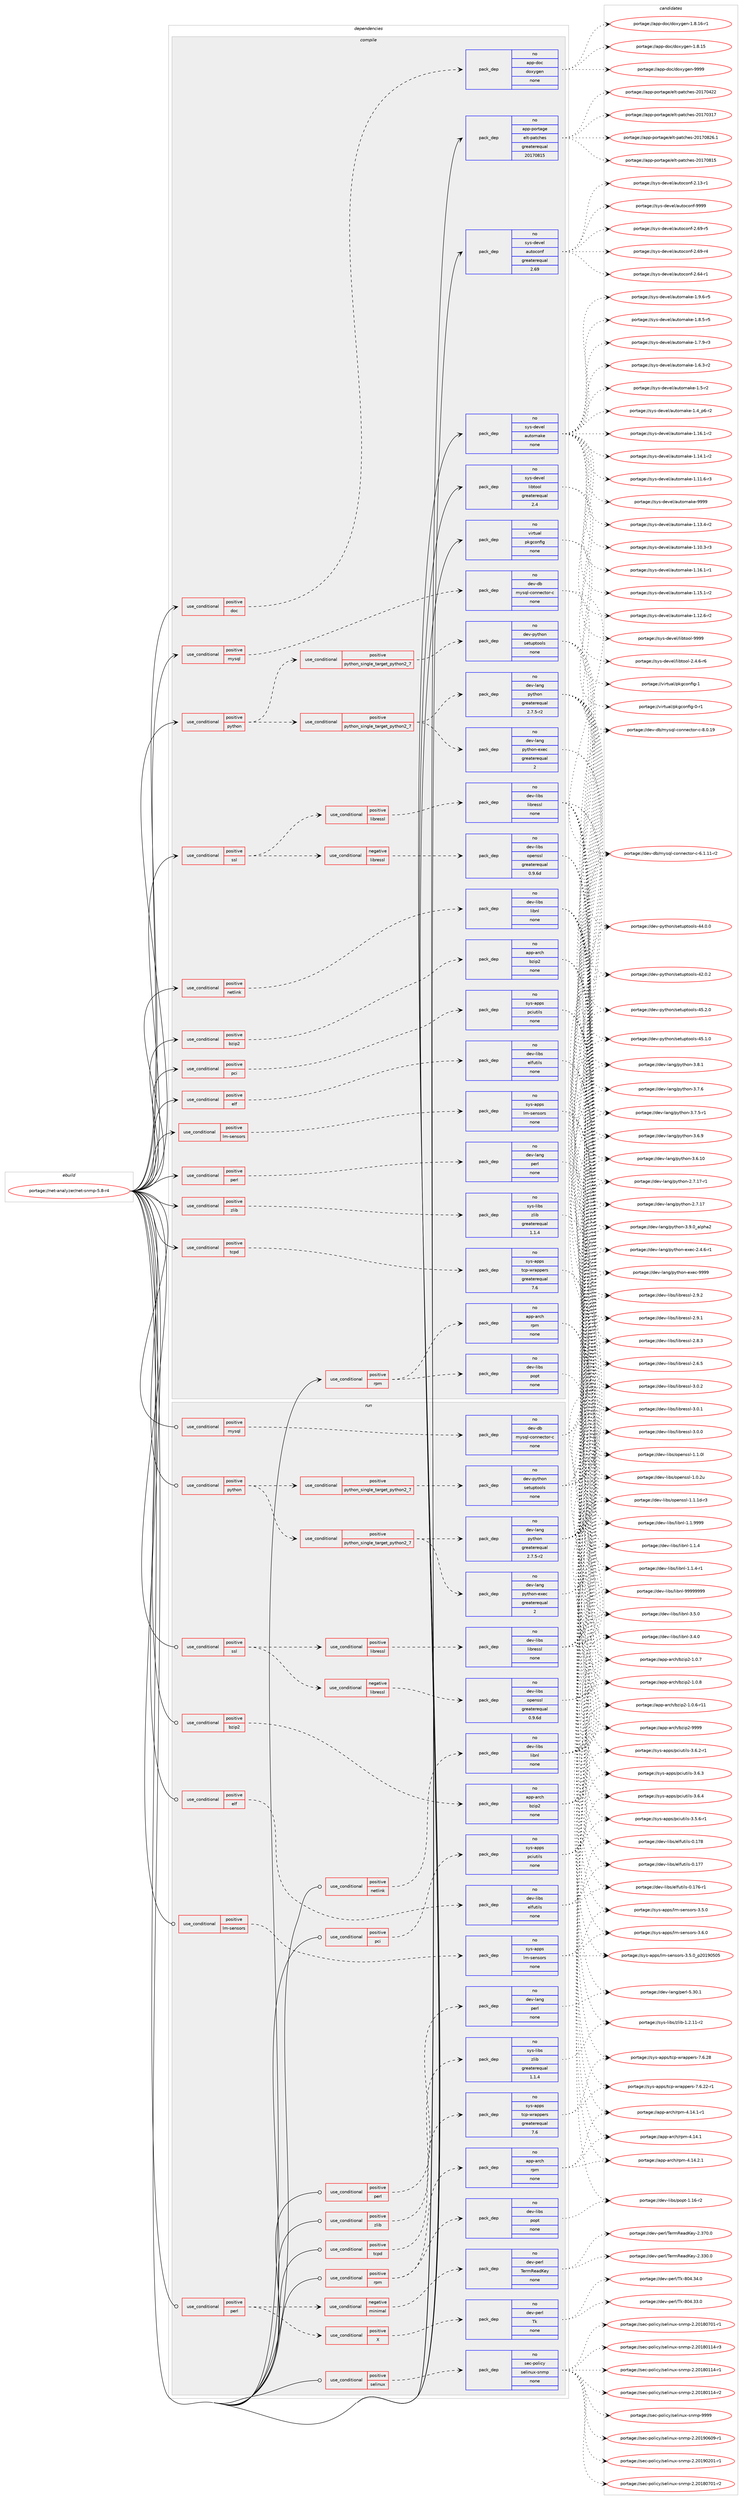 digraph prolog {

# *************
# Graph options
# *************

newrank=true;
concentrate=true;
compound=true;
graph [rankdir=LR,fontname=Helvetica,fontsize=10,ranksep=1.5];#, ranksep=2.5, nodesep=0.2];
edge  [arrowhead=vee];
node  [fontname=Helvetica,fontsize=10];

# **********
# The ebuild
# **********

subgraph cluster_leftcol {
color=gray;
rank=same;
label=<<i>ebuild</i>>;
id [label="portage://net-analyzer/net-snmp-5.8-r4", color=red, width=4, href="../net-analyzer/net-snmp-5.8-r4.svg"];
}

# ****************
# The dependencies
# ****************

subgraph cluster_midcol {
color=gray;
label=<<i>dependencies</i>>;
subgraph cluster_compile {
fillcolor="#eeeeee";
style=filled;
label=<<i>compile</i>>;
subgraph cond35844 {
dependency158876 [label=<<TABLE BORDER="0" CELLBORDER="1" CELLSPACING="0" CELLPADDING="4"><TR><TD ROWSPAN="3" CELLPADDING="10">use_conditional</TD></TR><TR><TD>positive</TD></TR><TR><TD>bzip2</TD></TR></TABLE>>, shape=none, color=red];
subgraph pack120453 {
dependency158877 [label=<<TABLE BORDER="0" CELLBORDER="1" CELLSPACING="0" CELLPADDING="4" WIDTH="220"><TR><TD ROWSPAN="6" CELLPADDING="30">pack_dep</TD></TR><TR><TD WIDTH="110">no</TD></TR><TR><TD>app-arch</TD></TR><TR><TD>bzip2</TD></TR><TR><TD>none</TD></TR><TR><TD></TD></TR></TABLE>>, shape=none, color=blue];
}
dependency158876:e -> dependency158877:w [weight=20,style="dashed",arrowhead="vee"];
}
id:e -> dependency158876:w [weight=20,style="solid",arrowhead="vee"];
subgraph cond35845 {
dependency158878 [label=<<TABLE BORDER="0" CELLBORDER="1" CELLSPACING="0" CELLPADDING="4"><TR><TD ROWSPAN="3" CELLPADDING="10">use_conditional</TD></TR><TR><TD>positive</TD></TR><TR><TD>doc</TD></TR></TABLE>>, shape=none, color=red];
subgraph pack120454 {
dependency158879 [label=<<TABLE BORDER="0" CELLBORDER="1" CELLSPACING="0" CELLPADDING="4" WIDTH="220"><TR><TD ROWSPAN="6" CELLPADDING="30">pack_dep</TD></TR><TR><TD WIDTH="110">no</TD></TR><TR><TD>app-doc</TD></TR><TR><TD>doxygen</TD></TR><TR><TD>none</TD></TR><TR><TD></TD></TR></TABLE>>, shape=none, color=blue];
}
dependency158878:e -> dependency158879:w [weight=20,style="dashed",arrowhead="vee"];
}
id:e -> dependency158878:w [weight=20,style="solid",arrowhead="vee"];
subgraph cond35846 {
dependency158880 [label=<<TABLE BORDER="0" CELLBORDER="1" CELLSPACING="0" CELLPADDING="4"><TR><TD ROWSPAN="3" CELLPADDING="10">use_conditional</TD></TR><TR><TD>positive</TD></TR><TR><TD>elf</TD></TR></TABLE>>, shape=none, color=red];
subgraph pack120455 {
dependency158881 [label=<<TABLE BORDER="0" CELLBORDER="1" CELLSPACING="0" CELLPADDING="4" WIDTH="220"><TR><TD ROWSPAN="6" CELLPADDING="30">pack_dep</TD></TR><TR><TD WIDTH="110">no</TD></TR><TR><TD>dev-libs</TD></TR><TR><TD>elfutils</TD></TR><TR><TD>none</TD></TR><TR><TD></TD></TR></TABLE>>, shape=none, color=blue];
}
dependency158880:e -> dependency158881:w [weight=20,style="dashed",arrowhead="vee"];
}
id:e -> dependency158880:w [weight=20,style="solid",arrowhead="vee"];
subgraph cond35847 {
dependency158882 [label=<<TABLE BORDER="0" CELLBORDER="1" CELLSPACING="0" CELLPADDING="4"><TR><TD ROWSPAN="3" CELLPADDING="10">use_conditional</TD></TR><TR><TD>positive</TD></TR><TR><TD>lm-sensors</TD></TR></TABLE>>, shape=none, color=red];
subgraph pack120456 {
dependency158883 [label=<<TABLE BORDER="0" CELLBORDER="1" CELLSPACING="0" CELLPADDING="4" WIDTH="220"><TR><TD ROWSPAN="6" CELLPADDING="30">pack_dep</TD></TR><TR><TD WIDTH="110">no</TD></TR><TR><TD>sys-apps</TD></TR><TR><TD>lm-sensors</TD></TR><TR><TD>none</TD></TR><TR><TD></TD></TR></TABLE>>, shape=none, color=blue];
}
dependency158882:e -> dependency158883:w [weight=20,style="dashed",arrowhead="vee"];
}
id:e -> dependency158882:w [weight=20,style="solid",arrowhead="vee"];
subgraph cond35848 {
dependency158884 [label=<<TABLE BORDER="0" CELLBORDER="1" CELLSPACING="0" CELLPADDING="4"><TR><TD ROWSPAN="3" CELLPADDING="10">use_conditional</TD></TR><TR><TD>positive</TD></TR><TR><TD>mysql</TD></TR></TABLE>>, shape=none, color=red];
subgraph pack120457 {
dependency158885 [label=<<TABLE BORDER="0" CELLBORDER="1" CELLSPACING="0" CELLPADDING="4" WIDTH="220"><TR><TD ROWSPAN="6" CELLPADDING="30">pack_dep</TD></TR><TR><TD WIDTH="110">no</TD></TR><TR><TD>dev-db</TD></TR><TR><TD>mysql-connector-c</TD></TR><TR><TD>none</TD></TR><TR><TD></TD></TR></TABLE>>, shape=none, color=blue];
}
dependency158884:e -> dependency158885:w [weight=20,style="dashed",arrowhead="vee"];
}
id:e -> dependency158884:w [weight=20,style="solid",arrowhead="vee"];
subgraph cond35849 {
dependency158886 [label=<<TABLE BORDER="0" CELLBORDER="1" CELLSPACING="0" CELLPADDING="4"><TR><TD ROWSPAN="3" CELLPADDING="10">use_conditional</TD></TR><TR><TD>positive</TD></TR><TR><TD>netlink</TD></TR></TABLE>>, shape=none, color=red];
subgraph pack120458 {
dependency158887 [label=<<TABLE BORDER="0" CELLBORDER="1" CELLSPACING="0" CELLPADDING="4" WIDTH="220"><TR><TD ROWSPAN="6" CELLPADDING="30">pack_dep</TD></TR><TR><TD WIDTH="110">no</TD></TR><TR><TD>dev-libs</TD></TR><TR><TD>libnl</TD></TR><TR><TD>none</TD></TR><TR><TD></TD></TR></TABLE>>, shape=none, color=blue];
}
dependency158886:e -> dependency158887:w [weight=20,style="dashed",arrowhead="vee"];
}
id:e -> dependency158886:w [weight=20,style="solid",arrowhead="vee"];
subgraph cond35850 {
dependency158888 [label=<<TABLE BORDER="0" CELLBORDER="1" CELLSPACING="0" CELLPADDING="4"><TR><TD ROWSPAN="3" CELLPADDING="10">use_conditional</TD></TR><TR><TD>positive</TD></TR><TR><TD>pci</TD></TR></TABLE>>, shape=none, color=red];
subgraph pack120459 {
dependency158889 [label=<<TABLE BORDER="0" CELLBORDER="1" CELLSPACING="0" CELLPADDING="4" WIDTH="220"><TR><TD ROWSPAN="6" CELLPADDING="30">pack_dep</TD></TR><TR><TD WIDTH="110">no</TD></TR><TR><TD>sys-apps</TD></TR><TR><TD>pciutils</TD></TR><TR><TD>none</TD></TR><TR><TD></TD></TR></TABLE>>, shape=none, color=blue];
}
dependency158888:e -> dependency158889:w [weight=20,style="dashed",arrowhead="vee"];
}
id:e -> dependency158888:w [weight=20,style="solid",arrowhead="vee"];
subgraph cond35851 {
dependency158890 [label=<<TABLE BORDER="0" CELLBORDER="1" CELLSPACING="0" CELLPADDING="4"><TR><TD ROWSPAN="3" CELLPADDING="10">use_conditional</TD></TR><TR><TD>positive</TD></TR><TR><TD>perl</TD></TR></TABLE>>, shape=none, color=red];
subgraph pack120460 {
dependency158891 [label=<<TABLE BORDER="0" CELLBORDER="1" CELLSPACING="0" CELLPADDING="4" WIDTH="220"><TR><TD ROWSPAN="6" CELLPADDING="30">pack_dep</TD></TR><TR><TD WIDTH="110">no</TD></TR><TR><TD>dev-lang</TD></TR><TR><TD>perl</TD></TR><TR><TD>none</TD></TR><TR><TD></TD></TR></TABLE>>, shape=none, color=blue];
}
dependency158890:e -> dependency158891:w [weight=20,style="dashed",arrowhead="vee"];
}
id:e -> dependency158890:w [weight=20,style="solid",arrowhead="vee"];
subgraph cond35852 {
dependency158892 [label=<<TABLE BORDER="0" CELLBORDER="1" CELLSPACING="0" CELLPADDING="4"><TR><TD ROWSPAN="3" CELLPADDING="10">use_conditional</TD></TR><TR><TD>positive</TD></TR><TR><TD>python</TD></TR></TABLE>>, shape=none, color=red];
subgraph cond35853 {
dependency158893 [label=<<TABLE BORDER="0" CELLBORDER="1" CELLSPACING="0" CELLPADDING="4"><TR><TD ROWSPAN="3" CELLPADDING="10">use_conditional</TD></TR><TR><TD>positive</TD></TR><TR><TD>python_single_target_python2_7</TD></TR></TABLE>>, shape=none, color=red];
subgraph pack120461 {
dependency158894 [label=<<TABLE BORDER="0" CELLBORDER="1" CELLSPACING="0" CELLPADDING="4" WIDTH="220"><TR><TD ROWSPAN="6" CELLPADDING="30">pack_dep</TD></TR><TR><TD WIDTH="110">no</TD></TR><TR><TD>dev-python</TD></TR><TR><TD>setuptools</TD></TR><TR><TD>none</TD></TR><TR><TD></TD></TR></TABLE>>, shape=none, color=blue];
}
dependency158893:e -> dependency158894:w [weight=20,style="dashed",arrowhead="vee"];
}
dependency158892:e -> dependency158893:w [weight=20,style="dashed",arrowhead="vee"];
subgraph cond35854 {
dependency158895 [label=<<TABLE BORDER="0" CELLBORDER="1" CELLSPACING="0" CELLPADDING="4"><TR><TD ROWSPAN="3" CELLPADDING="10">use_conditional</TD></TR><TR><TD>positive</TD></TR><TR><TD>python_single_target_python2_7</TD></TR></TABLE>>, shape=none, color=red];
subgraph pack120462 {
dependency158896 [label=<<TABLE BORDER="0" CELLBORDER="1" CELLSPACING="0" CELLPADDING="4" WIDTH="220"><TR><TD ROWSPAN="6" CELLPADDING="30">pack_dep</TD></TR><TR><TD WIDTH="110">no</TD></TR><TR><TD>dev-lang</TD></TR><TR><TD>python</TD></TR><TR><TD>greaterequal</TD></TR><TR><TD>2.7.5-r2</TD></TR></TABLE>>, shape=none, color=blue];
}
dependency158895:e -> dependency158896:w [weight=20,style="dashed",arrowhead="vee"];
subgraph pack120463 {
dependency158897 [label=<<TABLE BORDER="0" CELLBORDER="1" CELLSPACING="0" CELLPADDING="4" WIDTH="220"><TR><TD ROWSPAN="6" CELLPADDING="30">pack_dep</TD></TR><TR><TD WIDTH="110">no</TD></TR><TR><TD>dev-lang</TD></TR><TR><TD>python-exec</TD></TR><TR><TD>greaterequal</TD></TR><TR><TD>2</TD></TR></TABLE>>, shape=none, color=blue];
}
dependency158895:e -> dependency158897:w [weight=20,style="dashed",arrowhead="vee"];
}
dependency158892:e -> dependency158895:w [weight=20,style="dashed",arrowhead="vee"];
}
id:e -> dependency158892:w [weight=20,style="solid",arrowhead="vee"];
subgraph cond35855 {
dependency158898 [label=<<TABLE BORDER="0" CELLBORDER="1" CELLSPACING="0" CELLPADDING="4"><TR><TD ROWSPAN="3" CELLPADDING="10">use_conditional</TD></TR><TR><TD>positive</TD></TR><TR><TD>rpm</TD></TR></TABLE>>, shape=none, color=red];
subgraph pack120464 {
dependency158899 [label=<<TABLE BORDER="0" CELLBORDER="1" CELLSPACING="0" CELLPADDING="4" WIDTH="220"><TR><TD ROWSPAN="6" CELLPADDING="30">pack_dep</TD></TR><TR><TD WIDTH="110">no</TD></TR><TR><TD>app-arch</TD></TR><TR><TD>rpm</TD></TR><TR><TD>none</TD></TR><TR><TD></TD></TR></TABLE>>, shape=none, color=blue];
}
dependency158898:e -> dependency158899:w [weight=20,style="dashed",arrowhead="vee"];
subgraph pack120465 {
dependency158900 [label=<<TABLE BORDER="0" CELLBORDER="1" CELLSPACING="0" CELLPADDING="4" WIDTH="220"><TR><TD ROWSPAN="6" CELLPADDING="30">pack_dep</TD></TR><TR><TD WIDTH="110">no</TD></TR><TR><TD>dev-libs</TD></TR><TR><TD>popt</TD></TR><TR><TD>none</TD></TR><TR><TD></TD></TR></TABLE>>, shape=none, color=blue];
}
dependency158898:e -> dependency158900:w [weight=20,style="dashed",arrowhead="vee"];
}
id:e -> dependency158898:w [weight=20,style="solid",arrowhead="vee"];
subgraph cond35856 {
dependency158901 [label=<<TABLE BORDER="0" CELLBORDER="1" CELLSPACING="0" CELLPADDING="4"><TR><TD ROWSPAN="3" CELLPADDING="10">use_conditional</TD></TR><TR><TD>positive</TD></TR><TR><TD>ssl</TD></TR></TABLE>>, shape=none, color=red];
subgraph cond35857 {
dependency158902 [label=<<TABLE BORDER="0" CELLBORDER="1" CELLSPACING="0" CELLPADDING="4"><TR><TD ROWSPAN="3" CELLPADDING="10">use_conditional</TD></TR><TR><TD>negative</TD></TR><TR><TD>libressl</TD></TR></TABLE>>, shape=none, color=red];
subgraph pack120466 {
dependency158903 [label=<<TABLE BORDER="0" CELLBORDER="1" CELLSPACING="0" CELLPADDING="4" WIDTH="220"><TR><TD ROWSPAN="6" CELLPADDING="30">pack_dep</TD></TR><TR><TD WIDTH="110">no</TD></TR><TR><TD>dev-libs</TD></TR><TR><TD>openssl</TD></TR><TR><TD>greaterequal</TD></TR><TR><TD>0.9.6d</TD></TR></TABLE>>, shape=none, color=blue];
}
dependency158902:e -> dependency158903:w [weight=20,style="dashed",arrowhead="vee"];
}
dependency158901:e -> dependency158902:w [weight=20,style="dashed",arrowhead="vee"];
subgraph cond35858 {
dependency158904 [label=<<TABLE BORDER="0" CELLBORDER="1" CELLSPACING="0" CELLPADDING="4"><TR><TD ROWSPAN="3" CELLPADDING="10">use_conditional</TD></TR><TR><TD>positive</TD></TR><TR><TD>libressl</TD></TR></TABLE>>, shape=none, color=red];
subgraph pack120467 {
dependency158905 [label=<<TABLE BORDER="0" CELLBORDER="1" CELLSPACING="0" CELLPADDING="4" WIDTH="220"><TR><TD ROWSPAN="6" CELLPADDING="30">pack_dep</TD></TR><TR><TD WIDTH="110">no</TD></TR><TR><TD>dev-libs</TD></TR><TR><TD>libressl</TD></TR><TR><TD>none</TD></TR><TR><TD></TD></TR></TABLE>>, shape=none, color=blue];
}
dependency158904:e -> dependency158905:w [weight=20,style="dashed",arrowhead="vee"];
}
dependency158901:e -> dependency158904:w [weight=20,style="dashed",arrowhead="vee"];
}
id:e -> dependency158901:w [weight=20,style="solid",arrowhead="vee"];
subgraph cond35859 {
dependency158906 [label=<<TABLE BORDER="0" CELLBORDER="1" CELLSPACING="0" CELLPADDING="4"><TR><TD ROWSPAN="3" CELLPADDING="10">use_conditional</TD></TR><TR><TD>positive</TD></TR><TR><TD>tcpd</TD></TR></TABLE>>, shape=none, color=red];
subgraph pack120468 {
dependency158907 [label=<<TABLE BORDER="0" CELLBORDER="1" CELLSPACING="0" CELLPADDING="4" WIDTH="220"><TR><TD ROWSPAN="6" CELLPADDING="30">pack_dep</TD></TR><TR><TD WIDTH="110">no</TD></TR><TR><TD>sys-apps</TD></TR><TR><TD>tcp-wrappers</TD></TR><TR><TD>greaterequal</TD></TR><TR><TD>7.6</TD></TR></TABLE>>, shape=none, color=blue];
}
dependency158906:e -> dependency158907:w [weight=20,style="dashed",arrowhead="vee"];
}
id:e -> dependency158906:w [weight=20,style="solid",arrowhead="vee"];
subgraph cond35860 {
dependency158908 [label=<<TABLE BORDER="0" CELLBORDER="1" CELLSPACING="0" CELLPADDING="4"><TR><TD ROWSPAN="3" CELLPADDING="10">use_conditional</TD></TR><TR><TD>positive</TD></TR><TR><TD>zlib</TD></TR></TABLE>>, shape=none, color=red];
subgraph pack120469 {
dependency158909 [label=<<TABLE BORDER="0" CELLBORDER="1" CELLSPACING="0" CELLPADDING="4" WIDTH="220"><TR><TD ROWSPAN="6" CELLPADDING="30">pack_dep</TD></TR><TR><TD WIDTH="110">no</TD></TR><TR><TD>sys-libs</TD></TR><TR><TD>zlib</TD></TR><TR><TD>greaterequal</TD></TR><TR><TD>1.1.4</TD></TR></TABLE>>, shape=none, color=blue];
}
dependency158908:e -> dependency158909:w [weight=20,style="dashed",arrowhead="vee"];
}
id:e -> dependency158908:w [weight=20,style="solid",arrowhead="vee"];
subgraph pack120470 {
dependency158910 [label=<<TABLE BORDER="0" CELLBORDER="1" CELLSPACING="0" CELLPADDING="4" WIDTH="220"><TR><TD ROWSPAN="6" CELLPADDING="30">pack_dep</TD></TR><TR><TD WIDTH="110">no</TD></TR><TR><TD>app-portage</TD></TR><TR><TD>elt-patches</TD></TR><TR><TD>greaterequal</TD></TR><TR><TD>20170815</TD></TR></TABLE>>, shape=none, color=blue];
}
id:e -> dependency158910:w [weight=20,style="solid",arrowhead="vee"];
subgraph pack120471 {
dependency158911 [label=<<TABLE BORDER="0" CELLBORDER="1" CELLSPACING="0" CELLPADDING="4" WIDTH="220"><TR><TD ROWSPAN="6" CELLPADDING="30">pack_dep</TD></TR><TR><TD WIDTH="110">no</TD></TR><TR><TD>sys-devel</TD></TR><TR><TD>autoconf</TD></TR><TR><TD>greaterequal</TD></TR><TR><TD>2.69</TD></TR></TABLE>>, shape=none, color=blue];
}
id:e -> dependency158911:w [weight=20,style="solid",arrowhead="vee"];
subgraph pack120472 {
dependency158912 [label=<<TABLE BORDER="0" CELLBORDER="1" CELLSPACING="0" CELLPADDING="4" WIDTH="220"><TR><TD ROWSPAN="6" CELLPADDING="30">pack_dep</TD></TR><TR><TD WIDTH="110">no</TD></TR><TR><TD>sys-devel</TD></TR><TR><TD>automake</TD></TR><TR><TD>none</TD></TR><TR><TD></TD></TR></TABLE>>, shape=none, color=blue];
}
id:e -> dependency158912:w [weight=20,style="solid",arrowhead="vee"];
subgraph pack120473 {
dependency158913 [label=<<TABLE BORDER="0" CELLBORDER="1" CELLSPACING="0" CELLPADDING="4" WIDTH="220"><TR><TD ROWSPAN="6" CELLPADDING="30">pack_dep</TD></TR><TR><TD WIDTH="110">no</TD></TR><TR><TD>sys-devel</TD></TR><TR><TD>libtool</TD></TR><TR><TD>greaterequal</TD></TR><TR><TD>2.4</TD></TR></TABLE>>, shape=none, color=blue];
}
id:e -> dependency158913:w [weight=20,style="solid",arrowhead="vee"];
subgraph pack120474 {
dependency158914 [label=<<TABLE BORDER="0" CELLBORDER="1" CELLSPACING="0" CELLPADDING="4" WIDTH="220"><TR><TD ROWSPAN="6" CELLPADDING="30">pack_dep</TD></TR><TR><TD WIDTH="110">no</TD></TR><TR><TD>virtual</TD></TR><TR><TD>pkgconfig</TD></TR><TR><TD>none</TD></TR><TR><TD></TD></TR></TABLE>>, shape=none, color=blue];
}
id:e -> dependency158914:w [weight=20,style="solid",arrowhead="vee"];
}
subgraph cluster_compileandrun {
fillcolor="#eeeeee";
style=filled;
label=<<i>compile and run</i>>;
}
subgraph cluster_run {
fillcolor="#eeeeee";
style=filled;
label=<<i>run</i>>;
subgraph cond35861 {
dependency158915 [label=<<TABLE BORDER="0" CELLBORDER="1" CELLSPACING="0" CELLPADDING="4"><TR><TD ROWSPAN="3" CELLPADDING="10">use_conditional</TD></TR><TR><TD>positive</TD></TR><TR><TD>bzip2</TD></TR></TABLE>>, shape=none, color=red];
subgraph pack120475 {
dependency158916 [label=<<TABLE BORDER="0" CELLBORDER="1" CELLSPACING="0" CELLPADDING="4" WIDTH="220"><TR><TD ROWSPAN="6" CELLPADDING="30">pack_dep</TD></TR><TR><TD WIDTH="110">no</TD></TR><TR><TD>app-arch</TD></TR><TR><TD>bzip2</TD></TR><TR><TD>none</TD></TR><TR><TD></TD></TR></TABLE>>, shape=none, color=blue];
}
dependency158915:e -> dependency158916:w [weight=20,style="dashed",arrowhead="vee"];
}
id:e -> dependency158915:w [weight=20,style="solid",arrowhead="odot"];
subgraph cond35862 {
dependency158917 [label=<<TABLE BORDER="0" CELLBORDER="1" CELLSPACING="0" CELLPADDING="4"><TR><TD ROWSPAN="3" CELLPADDING="10">use_conditional</TD></TR><TR><TD>positive</TD></TR><TR><TD>elf</TD></TR></TABLE>>, shape=none, color=red];
subgraph pack120476 {
dependency158918 [label=<<TABLE BORDER="0" CELLBORDER="1" CELLSPACING="0" CELLPADDING="4" WIDTH="220"><TR><TD ROWSPAN="6" CELLPADDING="30">pack_dep</TD></TR><TR><TD WIDTH="110">no</TD></TR><TR><TD>dev-libs</TD></TR><TR><TD>elfutils</TD></TR><TR><TD>none</TD></TR><TR><TD></TD></TR></TABLE>>, shape=none, color=blue];
}
dependency158917:e -> dependency158918:w [weight=20,style="dashed",arrowhead="vee"];
}
id:e -> dependency158917:w [weight=20,style="solid",arrowhead="odot"];
subgraph cond35863 {
dependency158919 [label=<<TABLE BORDER="0" CELLBORDER="1" CELLSPACING="0" CELLPADDING="4"><TR><TD ROWSPAN="3" CELLPADDING="10">use_conditional</TD></TR><TR><TD>positive</TD></TR><TR><TD>lm-sensors</TD></TR></TABLE>>, shape=none, color=red];
subgraph pack120477 {
dependency158920 [label=<<TABLE BORDER="0" CELLBORDER="1" CELLSPACING="0" CELLPADDING="4" WIDTH="220"><TR><TD ROWSPAN="6" CELLPADDING="30">pack_dep</TD></TR><TR><TD WIDTH="110">no</TD></TR><TR><TD>sys-apps</TD></TR><TR><TD>lm-sensors</TD></TR><TR><TD>none</TD></TR><TR><TD></TD></TR></TABLE>>, shape=none, color=blue];
}
dependency158919:e -> dependency158920:w [weight=20,style="dashed",arrowhead="vee"];
}
id:e -> dependency158919:w [weight=20,style="solid",arrowhead="odot"];
subgraph cond35864 {
dependency158921 [label=<<TABLE BORDER="0" CELLBORDER="1" CELLSPACING="0" CELLPADDING="4"><TR><TD ROWSPAN="3" CELLPADDING="10">use_conditional</TD></TR><TR><TD>positive</TD></TR><TR><TD>mysql</TD></TR></TABLE>>, shape=none, color=red];
subgraph pack120478 {
dependency158922 [label=<<TABLE BORDER="0" CELLBORDER="1" CELLSPACING="0" CELLPADDING="4" WIDTH="220"><TR><TD ROWSPAN="6" CELLPADDING="30">pack_dep</TD></TR><TR><TD WIDTH="110">no</TD></TR><TR><TD>dev-db</TD></TR><TR><TD>mysql-connector-c</TD></TR><TR><TD>none</TD></TR><TR><TD></TD></TR></TABLE>>, shape=none, color=blue];
}
dependency158921:e -> dependency158922:w [weight=20,style="dashed",arrowhead="vee"];
}
id:e -> dependency158921:w [weight=20,style="solid",arrowhead="odot"];
subgraph cond35865 {
dependency158923 [label=<<TABLE BORDER="0" CELLBORDER="1" CELLSPACING="0" CELLPADDING="4"><TR><TD ROWSPAN="3" CELLPADDING="10">use_conditional</TD></TR><TR><TD>positive</TD></TR><TR><TD>netlink</TD></TR></TABLE>>, shape=none, color=red];
subgraph pack120479 {
dependency158924 [label=<<TABLE BORDER="0" CELLBORDER="1" CELLSPACING="0" CELLPADDING="4" WIDTH="220"><TR><TD ROWSPAN="6" CELLPADDING="30">pack_dep</TD></TR><TR><TD WIDTH="110">no</TD></TR><TR><TD>dev-libs</TD></TR><TR><TD>libnl</TD></TR><TR><TD>none</TD></TR><TR><TD></TD></TR></TABLE>>, shape=none, color=blue];
}
dependency158923:e -> dependency158924:w [weight=20,style="dashed",arrowhead="vee"];
}
id:e -> dependency158923:w [weight=20,style="solid",arrowhead="odot"];
subgraph cond35866 {
dependency158925 [label=<<TABLE BORDER="0" CELLBORDER="1" CELLSPACING="0" CELLPADDING="4"><TR><TD ROWSPAN="3" CELLPADDING="10">use_conditional</TD></TR><TR><TD>positive</TD></TR><TR><TD>pci</TD></TR></TABLE>>, shape=none, color=red];
subgraph pack120480 {
dependency158926 [label=<<TABLE BORDER="0" CELLBORDER="1" CELLSPACING="0" CELLPADDING="4" WIDTH="220"><TR><TD ROWSPAN="6" CELLPADDING="30">pack_dep</TD></TR><TR><TD WIDTH="110">no</TD></TR><TR><TD>sys-apps</TD></TR><TR><TD>pciutils</TD></TR><TR><TD>none</TD></TR><TR><TD></TD></TR></TABLE>>, shape=none, color=blue];
}
dependency158925:e -> dependency158926:w [weight=20,style="dashed",arrowhead="vee"];
}
id:e -> dependency158925:w [weight=20,style="solid",arrowhead="odot"];
subgraph cond35867 {
dependency158927 [label=<<TABLE BORDER="0" CELLBORDER="1" CELLSPACING="0" CELLPADDING="4"><TR><TD ROWSPAN="3" CELLPADDING="10">use_conditional</TD></TR><TR><TD>positive</TD></TR><TR><TD>perl</TD></TR></TABLE>>, shape=none, color=red];
subgraph cond35868 {
dependency158928 [label=<<TABLE BORDER="0" CELLBORDER="1" CELLSPACING="0" CELLPADDING="4"><TR><TD ROWSPAN="3" CELLPADDING="10">use_conditional</TD></TR><TR><TD>positive</TD></TR><TR><TD>X</TD></TR></TABLE>>, shape=none, color=red];
subgraph pack120481 {
dependency158929 [label=<<TABLE BORDER="0" CELLBORDER="1" CELLSPACING="0" CELLPADDING="4" WIDTH="220"><TR><TD ROWSPAN="6" CELLPADDING="30">pack_dep</TD></TR><TR><TD WIDTH="110">no</TD></TR><TR><TD>dev-perl</TD></TR><TR><TD>Tk</TD></TR><TR><TD>none</TD></TR><TR><TD></TD></TR></TABLE>>, shape=none, color=blue];
}
dependency158928:e -> dependency158929:w [weight=20,style="dashed",arrowhead="vee"];
}
dependency158927:e -> dependency158928:w [weight=20,style="dashed",arrowhead="vee"];
subgraph cond35869 {
dependency158930 [label=<<TABLE BORDER="0" CELLBORDER="1" CELLSPACING="0" CELLPADDING="4"><TR><TD ROWSPAN="3" CELLPADDING="10">use_conditional</TD></TR><TR><TD>negative</TD></TR><TR><TD>minimal</TD></TR></TABLE>>, shape=none, color=red];
subgraph pack120482 {
dependency158931 [label=<<TABLE BORDER="0" CELLBORDER="1" CELLSPACING="0" CELLPADDING="4" WIDTH="220"><TR><TD ROWSPAN="6" CELLPADDING="30">pack_dep</TD></TR><TR><TD WIDTH="110">no</TD></TR><TR><TD>dev-perl</TD></TR><TR><TD>TermReadKey</TD></TR><TR><TD>none</TD></TR><TR><TD></TD></TR></TABLE>>, shape=none, color=blue];
}
dependency158930:e -> dependency158931:w [weight=20,style="dashed",arrowhead="vee"];
}
dependency158927:e -> dependency158930:w [weight=20,style="dashed",arrowhead="vee"];
}
id:e -> dependency158927:w [weight=20,style="solid",arrowhead="odot"];
subgraph cond35870 {
dependency158932 [label=<<TABLE BORDER="0" CELLBORDER="1" CELLSPACING="0" CELLPADDING="4"><TR><TD ROWSPAN="3" CELLPADDING="10">use_conditional</TD></TR><TR><TD>positive</TD></TR><TR><TD>perl</TD></TR></TABLE>>, shape=none, color=red];
subgraph pack120483 {
dependency158933 [label=<<TABLE BORDER="0" CELLBORDER="1" CELLSPACING="0" CELLPADDING="4" WIDTH="220"><TR><TD ROWSPAN="6" CELLPADDING="30">pack_dep</TD></TR><TR><TD WIDTH="110">no</TD></TR><TR><TD>dev-lang</TD></TR><TR><TD>perl</TD></TR><TR><TD>none</TD></TR><TR><TD></TD></TR></TABLE>>, shape=none, color=blue];
}
dependency158932:e -> dependency158933:w [weight=20,style="dashed",arrowhead="vee"];
}
id:e -> dependency158932:w [weight=20,style="solid",arrowhead="odot"];
subgraph cond35871 {
dependency158934 [label=<<TABLE BORDER="0" CELLBORDER="1" CELLSPACING="0" CELLPADDING="4"><TR><TD ROWSPAN="3" CELLPADDING="10">use_conditional</TD></TR><TR><TD>positive</TD></TR><TR><TD>python</TD></TR></TABLE>>, shape=none, color=red];
subgraph cond35872 {
dependency158935 [label=<<TABLE BORDER="0" CELLBORDER="1" CELLSPACING="0" CELLPADDING="4"><TR><TD ROWSPAN="3" CELLPADDING="10">use_conditional</TD></TR><TR><TD>positive</TD></TR><TR><TD>python_single_target_python2_7</TD></TR></TABLE>>, shape=none, color=red];
subgraph pack120484 {
dependency158936 [label=<<TABLE BORDER="0" CELLBORDER="1" CELLSPACING="0" CELLPADDING="4" WIDTH="220"><TR><TD ROWSPAN="6" CELLPADDING="30">pack_dep</TD></TR><TR><TD WIDTH="110">no</TD></TR><TR><TD>dev-python</TD></TR><TR><TD>setuptools</TD></TR><TR><TD>none</TD></TR><TR><TD></TD></TR></TABLE>>, shape=none, color=blue];
}
dependency158935:e -> dependency158936:w [weight=20,style="dashed",arrowhead="vee"];
}
dependency158934:e -> dependency158935:w [weight=20,style="dashed",arrowhead="vee"];
subgraph cond35873 {
dependency158937 [label=<<TABLE BORDER="0" CELLBORDER="1" CELLSPACING="0" CELLPADDING="4"><TR><TD ROWSPAN="3" CELLPADDING="10">use_conditional</TD></TR><TR><TD>positive</TD></TR><TR><TD>python_single_target_python2_7</TD></TR></TABLE>>, shape=none, color=red];
subgraph pack120485 {
dependency158938 [label=<<TABLE BORDER="0" CELLBORDER="1" CELLSPACING="0" CELLPADDING="4" WIDTH="220"><TR><TD ROWSPAN="6" CELLPADDING="30">pack_dep</TD></TR><TR><TD WIDTH="110">no</TD></TR><TR><TD>dev-lang</TD></TR><TR><TD>python</TD></TR><TR><TD>greaterequal</TD></TR><TR><TD>2.7.5-r2</TD></TR></TABLE>>, shape=none, color=blue];
}
dependency158937:e -> dependency158938:w [weight=20,style="dashed",arrowhead="vee"];
subgraph pack120486 {
dependency158939 [label=<<TABLE BORDER="0" CELLBORDER="1" CELLSPACING="0" CELLPADDING="4" WIDTH="220"><TR><TD ROWSPAN="6" CELLPADDING="30">pack_dep</TD></TR><TR><TD WIDTH="110">no</TD></TR><TR><TD>dev-lang</TD></TR><TR><TD>python-exec</TD></TR><TR><TD>greaterequal</TD></TR><TR><TD>2</TD></TR></TABLE>>, shape=none, color=blue];
}
dependency158937:e -> dependency158939:w [weight=20,style="dashed",arrowhead="vee"];
}
dependency158934:e -> dependency158937:w [weight=20,style="dashed",arrowhead="vee"];
}
id:e -> dependency158934:w [weight=20,style="solid",arrowhead="odot"];
subgraph cond35874 {
dependency158940 [label=<<TABLE BORDER="0" CELLBORDER="1" CELLSPACING="0" CELLPADDING="4"><TR><TD ROWSPAN="3" CELLPADDING="10">use_conditional</TD></TR><TR><TD>positive</TD></TR><TR><TD>rpm</TD></TR></TABLE>>, shape=none, color=red];
subgraph pack120487 {
dependency158941 [label=<<TABLE BORDER="0" CELLBORDER="1" CELLSPACING="0" CELLPADDING="4" WIDTH="220"><TR><TD ROWSPAN="6" CELLPADDING="30">pack_dep</TD></TR><TR><TD WIDTH="110">no</TD></TR><TR><TD>app-arch</TD></TR><TR><TD>rpm</TD></TR><TR><TD>none</TD></TR><TR><TD></TD></TR></TABLE>>, shape=none, color=blue];
}
dependency158940:e -> dependency158941:w [weight=20,style="dashed",arrowhead="vee"];
subgraph pack120488 {
dependency158942 [label=<<TABLE BORDER="0" CELLBORDER="1" CELLSPACING="0" CELLPADDING="4" WIDTH="220"><TR><TD ROWSPAN="6" CELLPADDING="30">pack_dep</TD></TR><TR><TD WIDTH="110">no</TD></TR><TR><TD>dev-libs</TD></TR><TR><TD>popt</TD></TR><TR><TD>none</TD></TR><TR><TD></TD></TR></TABLE>>, shape=none, color=blue];
}
dependency158940:e -> dependency158942:w [weight=20,style="dashed",arrowhead="vee"];
}
id:e -> dependency158940:w [weight=20,style="solid",arrowhead="odot"];
subgraph cond35875 {
dependency158943 [label=<<TABLE BORDER="0" CELLBORDER="1" CELLSPACING="0" CELLPADDING="4"><TR><TD ROWSPAN="3" CELLPADDING="10">use_conditional</TD></TR><TR><TD>positive</TD></TR><TR><TD>selinux</TD></TR></TABLE>>, shape=none, color=red];
subgraph pack120489 {
dependency158944 [label=<<TABLE BORDER="0" CELLBORDER="1" CELLSPACING="0" CELLPADDING="4" WIDTH="220"><TR><TD ROWSPAN="6" CELLPADDING="30">pack_dep</TD></TR><TR><TD WIDTH="110">no</TD></TR><TR><TD>sec-policy</TD></TR><TR><TD>selinux-snmp</TD></TR><TR><TD>none</TD></TR><TR><TD></TD></TR></TABLE>>, shape=none, color=blue];
}
dependency158943:e -> dependency158944:w [weight=20,style="dashed",arrowhead="vee"];
}
id:e -> dependency158943:w [weight=20,style="solid",arrowhead="odot"];
subgraph cond35876 {
dependency158945 [label=<<TABLE BORDER="0" CELLBORDER="1" CELLSPACING="0" CELLPADDING="4"><TR><TD ROWSPAN="3" CELLPADDING="10">use_conditional</TD></TR><TR><TD>positive</TD></TR><TR><TD>ssl</TD></TR></TABLE>>, shape=none, color=red];
subgraph cond35877 {
dependency158946 [label=<<TABLE BORDER="0" CELLBORDER="1" CELLSPACING="0" CELLPADDING="4"><TR><TD ROWSPAN="3" CELLPADDING="10">use_conditional</TD></TR><TR><TD>negative</TD></TR><TR><TD>libressl</TD></TR></TABLE>>, shape=none, color=red];
subgraph pack120490 {
dependency158947 [label=<<TABLE BORDER="0" CELLBORDER="1" CELLSPACING="0" CELLPADDING="4" WIDTH="220"><TR><TD ROWSPAN="6" CELLPADDING="30">pack_dep</TD></TR><TR><TD WIDTH="110">no</TD></TR><TR><TD>dev-libs</TD></TR><TR><TD>openssl</TD></TR><TR><TD>greaterequal</TD></TR><TR><TD>0.9.6d</TD></TR></TABLE>>, shape=none, color=blue];
}
dependency158946:e -> dependency158947:w [weight=20,style="dashed",arrowhead="vee"];
}
dependency158945:e -> dependency158946:w [weight=20,style="dashed",arrowhead="vee"];
subgraph cond35878 {
dependency158948 [label=<<TABLE BORDER="0" CELLBORDER="1" CELLSPACING="0" CELLPADDING="4"><TR><TD ROWSPAN="3" CELLPADDING="10">use_conditional</TD></TR><TR><TD>positive</TD></TR><TR><TD>libressl</TD></TR></TABLE>>, shape=none, color=red];
subgraph pack120491 {
dependency158949 [label=<<TABLE BORDER="0" CELLBORDER="1" CELLSPACING="0" CELLPADDING="4" WIDTH="220"><TR><TD ROWSPAN="6" CELLPADDING="30">pack_dep</TD></TR><TR><TD WIDTH="110">no</TD></TR><TR><TD>dev-libs</TD></TR><TR><TD>libressl</TD></TR><TR><TD>none</TD></TR><TR><TD></TD></TR></TABLE>>, shape=none, color=blue];
}
dependency158948:e -> dependency158949:w [weight=20,style="dashed",arrowhead="vee"];
}
dependency158945:e -> dependency158948:w [weight=20,style="dashed",arrowhead="vee"];
}
id:e -> dependency158945:w [weight=20,style="solid",arrowhead="odot"];
subgraph cond35879 {
dependency158950 [label=<<TABLE BORDER="0" CELLBORDER="1" CELLSPACING="0" CELLPADDING="4"><TR><TD ROWSPAN="3" CELLPADDING="10">use_conditional</TD></TR><TR><TD>positive</TD></TR><TR><TD>tcpd</TD></TR></TABLE>>, shape=none, color=red];
subgraph pack120492 {
dependency158951 [label=<<TABLE BORDER="0" CELLBORDER="1" CELLSPACING="0" CELLPADDING="4" WIDTH="220"><TR><TD ROWSPAN="6" CELLPADDING="30">pack_dep</TD></TR><TR><TD WIDTH="110">no</TD></TR><TR><TD>sys-apps</TD></TR><TR><TD>tcp-wrappers</TD></TR><TR><TD>greaterequal</TD></TR><TR><TD>7.6</TD></TR></TABLE>>, shape=none, color=blue];
}
dependency158950:e -> dependency158951:w [weight=20,style="dashed",arrowhead="vee"];
}
id:e -> dependency158950:w [weight=20,style="solid",arrowhead="odot"];
subgraph cond35880 {
dependency158952 [label=<<TABLE BORDER="0" CELLBORDER="1" CELLSPACING="0" CELLPADDING="4"><TR><TD ROWSPAN="3" CELLPADDING="10">use_conditional</TD></TR><TR><TD>positive</TD></TR><TR><TD>zlib</TD></TR></TABLE>>, shape=none, color=red];
subgraph pack120493 {
dependency158953 [label=<<TABLE BORDER="0" CELLBORDER="1" CELLSPACING="0" CELLPADDING="4" WIDTH="220"><TR><TD ROWSPAN="6" CELLPADDING="30">pack_dep</TD></TR><TR><TD WIDTH="110">no</TD></TR><TR><TD>sys-libs</TD></TR><TR><TD>zlib</TD></TR><TR><TD>greaterequal</TD></TR><TR><TD>1.1.4</TD></TR></TABLE>>, shape=none, color=blue];
}
dependency158952:e -> dependency158953:w [weight=20,style="dashed",arrowhead="vee"];
}
id:e -> dependency158952:w [weight=20,style="solid",arrowhead="odot"];
}
}

# **************
# The candidates
# **************

subgraph cluster_choices {
rank=same;
color=gray;
label=<<i>candidates</i>>;

subgraph choice120453 {
color=black;
nodesep=1;
choice971121124597114991044798122105112504557575757 [label="portage://app-arch/bzip2-9999", color=red, width=4,href="../app-arch/bzip2-9999.svg"];
choice97112112459711499104479812210511250454946484656 [label="portage://app-arch/bzip2-1.0.8", color=red, width=4,href="../app-arch/bzip2-1.0.8.svg"];
choice97112112459711499104479812210511250454946484655 [label="portage://app-arch/bzip2-1.0.7", color=red, width=4,href="../app-arch/bzip2-1.0.7.svg"];
choice97112112459711499104479812210511250454946484654451144949 [label="portage://app-arch/bzip2-1.0.6-r11", color=red, width=4,href="../app-arch/bzip2-1.0.6-r11.svg"];
dependency158877:e -> choice971121124597114991044798122105112504557575757:w [style=dotted,weight="100"];
dependency158877:e -> choice97112112459711499104479812210511250454946484656:w [style=dotted,weight="100"];
dependency158877:e -> choice97112112459711499104479812210511250454946484655:w [style=dotted,weight="100"];
dependency158877:e -> choice97112112459711499104479812210511250454946484654451144949:w [style=dotted,weight="100"];
}
subgraph choice120454 {
color=black;
nodesep=1;
choice971121124510011199471001111201211031011104557575757 [label="portage://app-doc/doxygen-9999", color=red, width=4,href="../app-doc/doxygen-9999.svg"];
choice97112112451001119947100111120121103101110454946564649544511449 [label="portage://app-doc/doxygen-1.8.16-r1", color=red, width=4,href="../app-doc/doxygen-1.8.16-r1.svg"];
choice9711211245100111994710011112012110310111045494656464953 [label="portage://app-doc/doxygen-1.8.15", color=red, width=4,href="../app-doc/doxygen-1.8.15.svg"];
dependency158879:e -> choice971121124510011199471001111201211031011104557575757:w [style=dotted,weight="100"];
dependency158879:e -> choice97112112451001119947100111120121103101110454946564649544511449:w [style=dotted,weight="100"];
dependency158879:e -> choice9711211245100111994710011112012110310111045494656464953:w [style=dotted,weight="100"];
}
subgraph choice120455 {
color=black;
nodesep=1;
choice100101118451081059811547101108102117116105108115454846495556 [label="portage://dev-libs/elfutils-0.178", color=red, width=4,href="../dev-libs/elfutils-0.178.svg"];
choice100101118451081059811547101108102117116105108115454846495555 [label="portage://dev-libs/elfutils-0.177", color=red, width=4,href="../dev-libs/elfutils-0.177.svg"];
choice1001011184510810598115471011081021171161051081154548464955544511449 [label="portage://dev-libs/elfutils-0.176-r1", color=red, width=4,href="../dev-libs/elfutils-0.176-r1.svg"];
dependency158881:e -> choice100101118451081059811547101108102117116105108115454846495556:w [style=dotted,weight="100"];
dependency158881:e -> choice100101118451081059811547101108102117116105108115454846495555:w [style=dotted,weight="100"];
dependency158881:e -> choice1001011184510810598115471011081021171161051081154548464955544511449:w [style=dotted,weight="100"];
}
subgraph choice120456 {
color=black;
nodesep=1;
choice11512111545971121121154710810945115101110115111114115455146544648 [label="portage://sys-apps/lm-sensors-3.6.0", color=red, width=4,href="../sys-apps/lm-sensors-3.6.0.svg"];
choice11512111545971121121154710810945115101110115111114115455146534648951125048495748534853 [label="portage://sys-apps/lm-sensors-3.5.0_p20190505", color=red, width=4,href="../sys-apps/lm-sensors-3.5.0_p20190505.svg"];
choice11512111545971121121154710810945115101110115111114115455146534648 [label="portage://sys-apps/lm-sensors-3.5.0", color=red, width=4,href="../sys-apps/lm-sensors-3.5.0.svg"];
dependency158883:e -> choice11512111545971121121154710810945115101110115111114115455146544648:w [style=dotted,weight="100"];
dependency158883:e -> choice11512111545971121121154710810945115101110115111114115455146534648951125048495748534853:w [style=dotted,weight="100"];
dependency158883:e -> choice11512111545971121121154710810945115101110115111114115455146534648:w [style=dotted,weight="100"];
}
subgraph choice120457 {
color=black;
nodesep=1;
choice100101118451009847109121115113108459911111011010199116111114459945564648464957 [label="portage://dev-db/mysql-connector-c-8.0.19", color=red, width=4,href="../dev-db/mysql-connector-c-8.0.19.svg"];
choice1001011184510098471091211151131084599111110110101991161111144599455446494649494511450 [label="portage://dev-db/mysql-connector-c-6.1.11-r2", color=red, width=4,href="../dev-db/mysql-connector-c-6.1.11-r2.svg"];
dependency158885:e -> choice100101118451009847109121115113108459911111011010199116111114459945564648464957:w [style=dotted,weight="100"];
dependency158885:e -> choice1001011184510098471091211151131084599111110110101991161111144599455446494649494511450:w [style=dotted,weight="100"];
}
subgraph choice120458 {
color=black;
nodesep=1;
choice10010111845108105981154710810598110108455757575757575757 [label="portage://dev-libs/libnl-99999999", color=red, width=4,href="../dev-libs/libnl-99999999.svg"];
choice10010111845108105981154710810598110108455146534648 [label="portage://dev-libs/libnl-3.5.0", color=red, width=4,href="../dev-libs/libnl-3.5.0.svg"];
choice10010111845108105981154710810598110108455146524648 [label="portage://dev-libs/libnl-3.4.0", color=red, width=4,href="../dev-libs/libnl-3.4.0.svg"];
choice10010111845108105981154710810598110108454946494657575757 [label="portage://dev-libs/libnl-1.1.9999", color=red, width=4,href="../dev-libs/libnl-1.1.9999.svg"];
choice100101118451081059811547108105981101084549464946524511449 [label="portage://dev-libs/libnl-1.1.4-r1", color=red, width=4,href="../dev-libs/libnl-1.1.4-r1.svg"];
choice10010111845108105981154710810598110108454946494652 [label="portage://dev-libs/libnl-1.1.4", color=red, width=4,href="../dev-libs/libnl-1.1.4.svg"];
dependency158887:e -> choice10010111845108105981154710810598110108455757575757575757:w [style=dotted,weight="100"];
dependency158887:e -> choice10010111845108105981154710810598110108455146534648:w [style=dotted,weight="100"];
dependency158887:e -> choice10010111845108105981154710810598110108455146524648:w [style=dotted,weight="100"];
dependency158887:e -> choice10010111845108105981154710810598110108454946494657575757:w [style=dotted,weight="100"];
dependency158887:e -> choice100101118451081059811547108105981101084549464946524511449:w [style=dotted,weight="100"];
dependency158887:e -> choice10010111845108105981154710810598110108454946494652:w [style=dotted,weight="100"];
}
subgraph choice120459 {
color=black;
nodesep=1;
choice11512111545971121121154711299105117116105108115455146544652 [label="portage://sys-apps/pciutils-3.6.4", color=red, width=4,href="../sys-apps/pciutils-3.6.4.svg"];
choice11512111545971121121154711299105117116105108115455146544651 [label="portage://sys-apps/pciutils-3.6.3", color=red, width=4,href="../sys-apps/pciutils-3.6.3.svg"];
choice115121115459711211211547112991051171161051081154551465446504511449 [label="portage://sys-apps/pciutils-3.6.2-r1", color=red, width=4,href="../sys-apps/pciutils-3.6.2-r1.svg"];
choice115121115459711211211547112991051171161051081154551465346544511449 [label="portage://sys-apps/pciutils-3.5.6-r1", color=red, width=4,href="../sys-apps/pciutils-3.5.6-r1.svg"];
dependency158889:e -> choice11512111545971121121154711299105117116105108115455146544652:w [style=dotted,weight="100"];
dependency158889:e -> choice11512111545971121121154711299105117116105108115455146544651:w [style=dotted,weight="100"];
dependency158889:e -> choice115121115459711211211547112991051171161051081154551465446504511449:w [style=dotted,weight="100"];
dependency158889:e -> choice115121115459711211211547112991051171161051081154551465346544511449:w [style=dotted,weight="100"];
}
subgraph choice120460 {
color=black;
nodesep=1;
choice10010111845108971101034711210111410845534651484649 [label="portage://dev-lang/perl-5.30.1", color=red, width=4,href="../dev-lang/perl-5.30.1.svg"];
dependency158891:e -> choice10010111845108971101034711210111410845534651484649:w [style=dotted,weight="100"];
}
subgraph choice120461 {
color=black;
nodesep=1;
choice100101118451121211161041111104711510111611711211611111110811545525346504648 [label="portage://dev-python/setuptools-45.2.0", color=red, width=4,href="../dev-python/setuptools-45.2.0.svg"];
choice100101118451121211161041111104711510111611711211611111110811545525346494648 [label="portage://dev-python/setuptools-45.1.0", color=red, width=4,href="../dev-python/setuptools-45.1.0.svg"];
choice100101118451121211161041111104711510111611711211611111110811545525246484648 [label="portage://dev-python/setuptools-44.0.0", color=red, width=4,href="../dev-python/setuptools-44.0.0.svg"];
choice100101118451121211161041111104711510111611711211611111110811545525046484650 [label="portage://dev-python/setuptools-42.0.2", color=red, width=4,href="../dev-python/setuptools-42.0.2.svg"];
dependency158894:e -> choice100101118451121211161041111104711510111611711211611111110811545525346504648:w [style=dotted,weight="100"];
dependency158894:e -> choice100101118451121211161041111104711510111611711211611111110811545525346494648:w [style=dotted,weight="100"];
dependency158894:e -> choice100101118451121211161041111104711510111611711211611111110811545525246484648:w [style=dotted,weight="100"];
dependency158894:e -> choice100101118451121211161041111104711510111611711211611111110811545525046484650:w [style=dotted,weight="100"];
}
subgraph choice120462 {
color=black;
nodesep=1;
choice10010111845108971101034711212111610411111045514657464895971081121049750 [label="portage://dev-lang/python-3.9.0_alpha2", color=red, width=4,href="../dev-lang/python-3.9.0_alpha2.svg"];
choice100101118451089711010347112121116104111110455146564649 [label="portage://dev-lang/python-3.8.1", color=red, width=4,href="../dev-lang/python-3.8.1.svg"];
choice100101118451089711010347112121116104111110455146554654 [label="portage://dev-lang/python-3.7.6", color=red, width=4,href="../dev-lang/python-3.7.6.svg"];
choice1001011184510897110103471121211161041111104551465546534511449 [label="portage://dev-lang/python-3.7.5-r1", color=red, width=4,href="../dev-lang/python-3.7.5-r1.svg"];
choice100101118451089711010347112121116104111110455146544657 [label="portage://dev-lang/python-3.6.9", color=red, width=4,href="../dev-lang/python-3.6.9.svg"];
choice10010111845108971101034711212111610411111045514654464948 [label="portage://dev-lang/python-3.6.10", color=red, width=4,href="../dev-lang/python-3.6.10.svg"];
choice100101118451089711010347112121116104111110455046554649554511449 [label="portage://dev-lang/python-2.7.17-r1", color=red, width=4,href="../dev-lang/python-2.7.17-r1.svg"];
choice10010111845108971101034711212111610411111045504655464955 [label="portage://dev-lang/python-2.7.17", color=red, width=4,href="../dev-lang/python-2.7.17.svg"];
dependency158896:e -> choice10010111845108971101034711212111610411111045514657464895971081121049750:w [style=dotted,weight="100"];
dependency158896:e -> choice100101118451089711010347112121116104111110455146564649:w [style=dotted,weight="100"];
dependency158896:e -> choice100101118451089711010347112121116104111110455146554654:w [style=dotted,weight="100"];
dependency158896:e -> choice1001011184510897110103471121211161041111104551465546534511449:w [style=dotted,weight="100"];
dependency158896:e -> choice100101118451089711010347112121116104111110455146544657:w [style=dotted,weight="100"];
dependency158896:e -> choice10010111845108971101034711212111610411111045514654464948:w [style=dotted,weight="100"];
dependency158896:e -> choice100101118451089711010347112121116104111110455046554649554511449:w [style=dotted,weight="100"];
dependency158896:e -> choice10010111845108971101034711212111610411111045504655464955:w [style=dotted,weight="100"];
}
subgraph choice120463 {
color=black;
nodesep=1;
choice10010111845108971101034711212111610411111045101120101994557575757 [label="portage://dev-lang/python-exec-9999", color=red, width=4,href="../dev-lang/python-exec-9999.svg"];
choice10010111845108971101034711212111610411111045101120101994550465246544511449 [label="portage://dev-lang/python-exec-2.4.6-r1", color=red, width=4,href="../dev-lang/python-exec-2.4.6-r1.svg"];
dependency158897:e -> choice10010111845108971101034711212111610411111045101120101994557575757:w [style=dotted,weight="100"];
dependency158897:e -> choice10010111845108971101034711212111610411111045101120101994550465246544511449:w [style=dotted,weight="100"];
}
subgraph choice120464 {
color=black;
nodesep=1;
choice9711211245971149910447114112109455246495246504649 [label="portage://app-arch/rpm-4.14.2.1", color=red, width=4,href="../app-arch/rpm-4.14.2.1.svg"];
choice9711211245971149910447114112109455246495246494511449 [label="portage://app-arch/rpm-4.14.1-r1", color=red, width=4,href="../app-arch/rpm-4.14.1-r1.svg"];
choice971121124597114991044711411210945524649524649 [label="portage://app-arch/rpm-4.14.1", color=red, width=4,href="../app-arch/rpm-4.14.1.svg"];
dependency158899:e -> choice9711211245971149910447114112109455246495246504649:w [style=dotted,weight="100"];
dependency158899:e -> choice9711211245971149910447114112109455246495246494511449:w [style=dotted,weight="100"];
dependency158899:e -> choice971121124597114991044711411210945524649524649:w [style=dotted,weight="100"];
}
subgraph choice120465 {
color=black;
nodesep=1;
choice10010111845108105981154711211111211645494649544511450 [label="portage://dev-libs/popt-1.16-r2", color=red, width=4,href="../dev-libs/popt-1.16-r2.svg"];
dependency158900:e -> choice10010111845108105981154711211111211645494649544511450:w [style=dotted,weight="100"];
}
subgraph choice120466 {
color=black;
nodesep=1;
choice1001011184510810598115471111121011101151151084549464946491004511451 [label="portage://dev-libs/openssl-1.1.1d-r3", color=red, width=4,href="../dev-libs/openssl-1.1.1d-r3.svg"];
choice100101118451081059811547111112101110115115108454946494648108 [label="portage://dev-libs/openssl-1.1.0l", color=red, width=4,href="../dev-libs/openssl-1.1.0l.svg"];
choice100101118451081059811547111112101110115115108454946484650117 [label="portage://dev-libs/openssl-1.0.2u", color=red, width=4,href="../dev-libs/openssl-1.0.2u.svg"];
dependency158903:e -> choice1001011184510810598115471111121011101151151084549464946491004511451:w [style=dotted,weight="100"];
dependency158903:e -> choice100101118451081059811547111112101110115115108454946494648108:w [style=dotted,weight="100"];
dependency158903:e -> choice100101118451081059811547111112101110115115108454946484650117:w [style=dotted,weight="100"];
}
subgraph choice120467 {
color=black;
nodesep=1;
choice10010111845108105981154710810598114101115115108455146484650 [label="portage://dev-libs/libressl-3.0.2", color=red, width=4,href="../dev-libs/libressl-3.0.2.svg"];
choice10010111845108105981154710810598114101115115108455146484649 [label="portage://dev-libs/libressl-3.0.1", color=red, width=4,href="../dev-libs/libressl-3.0.1.svg"];
choice10010111845108105981154710810598114101115115108455146484648 [label="portage://dev-libs/libressl-3.0.0", color=red, width=4,href="../dev-libs/libressl-3.0.0.svg"];
choice10010111845108105981154710810598114101115115108455046574650 [label="portage://dev-libs/libressl-2.9.2", color=red, width=4,href="../dev-libs/libressl-2.9.2.svg"];
choice10010111845108105981154710810598114101115115108455046574649 [label="portage://dev-libs/libressl-2.9.1", color=red, width=4,href="../dev-libs/libressl-2.9.1.svg"];
choice10010111845108105981154710810598114101115115108455046564651 [label="portage://dev-libs/libressl-2.8.3", color=red, width=4,href="../dev-libs/libressl-2.8.3.svg"];
choice10010111845108105981154710810598114101115115108455046544653 [label="portage://dev-libs/libressl-2.6.5", color=red, width=4,href="../dev-libs/libressl-2.6.5.svg"];
dependency158905:e -> choice10010111845108105981154710810598114101115115108455146484650:w [style=dotted,weight="100"];
dependency158905:e -> choice10010111845108105981154710810598114101115115108455146484649:w [style=dotted,weight="100"];
dependency158905:e -> choice10010111845108105981154710810598114101115115108455146484648:w [style=dotted,weight="100"];
dependency158905:e -> choice10010111845108105981154710810598114101115115108455046574650:w [style=dotted,weight="100"];
dependency158905:e -> choice10010111845108105981154710810598114101115115108455046574649:w [style=dotted,weight="100"];
dependency158905:e -> choice10010111845108105981154710810598114101115115108455046564651:w [style=dotted,weight="100"];
dependency158905:e -> choice10010111845108105981154710810598114101115115108455046544653:w [style=dotted,weight="100"];
}
subgraph choice120468 {
color=black;
nodesep=1;
choice11512111545971121121154711699112451191149711211210111411545554654465056 [label="portage://sys-apps/tcp-wrappers-7.6.28", color=red, width=4,href="../sys-apps/tcp-wrappers-7.6.28.svg"];
choice115121115459711211211547116991124511911497112112101114115455546544650504511449 [label="portage://sys-apps/tcp-wrappers-7.6.22-r1", color=red, width=4,href="../sys-apps/tcp-wrappers-7.6.22-r1.svg"];
dependency158907:e -> choice11512111545971121121154711699112451191149711211210111411545554654465056:w [style=dotted,weight="100"];
dependency158907:e -> choice115121115459711211211547116991124511911497112112101114115455546544650504511449:w [style=dotted,weight="100"];
}
subgraph choice120469 {
color=black;
nodesep=1;
choice11512111545108105981154712210810598454946504649494511450 [label="portage://sys-libs/zlib-1.2.11-r2", color=red, width=4,href="../sys-libs/zlib-1.2.11-r2.svg"];
dependency158909:e -> choice11512111545108105981154712210810598454946504649494511450:w [style=dotted,weight="100"];
}
subgraph choice120470 {
color=black;
nodesep=1;
choice971121124511211111411697103101471011081164511297116991041011154550484955485650544649 [label="portage://app-portage/elt-patches-20170826.1", color=red, width=4,href="../app-portage/elt-patches-20170826.1.svg"];
choice97112112451121111141169710310147101108116451129711699104101115455048495548564953 [label="portage://app-portage/elt-patches-20170815", color=red, width=4,href="../app-portage/elt-patches-20170815.svg"];
choice97112112451121111141169710310147101108116451129711699104101115455048495548525050 [label="portage://app-portage/elt-patches-20170422", color=red, width=4,href="../app-portage/elt-patches-20170422.svg"];
choice97112112451121111141169710310147101108116451129711699104101115455048495548514955 [label="portage://app-portage/elt-patches-20170317", color=red, width=4,href="../app-portage/elt-patches-20170317.svg"];
dependency158910:e -> choice971121124511211111411697103101471011081164511297116991041011154550484955485650544649:w [style=dotted,weight="100"];
dependency158910:e -> choice97112112451121111141169710310147101108116451129711699104101115455048495548564953:w [style=dotted,weight="100"];
dependency158910:e -> choice97112112451121111141169710310147101108116451129711699104101115455048495548525050:w [style=dotted,weight="100"];
dependency158910:e -> choice97112112451121111141169710310147101108116451129711699104101115455048495548514955:w [style=dotted,weight="100"];
}
subgraph choice120471 {
color=black;
nodesep=1;
choice115121115451001011181011084797117116111991111101024557575757 [label="portage://sys-devel/autoconf-9999", color=red, width=4,href="../sys-devel/autoconf-9999.svg"];
choice1151211154510010111810110847971171161119911111010245504654574511453 [label="portage://sys-devel/autoconf-2.69-r5", color=red, width=4,href="../sys-devel/autoconf-2.69-r5.svg"];
choice1151211154510010111810110847971171161119911111010245504654574511452 [label="portage://sys-devel/autoconf-2.69-r4", color=red, width=4,href="../sys-devel/autoconf-2.69-r4.svg"];
choice1151211154510010111810110847971171161119911111010245504654524511449 [label="portage://sys-devel/autoconf-2.64-r1", color=red, width=4,href="../sys-devel/autoconf-2.64-r1.svg"];
choice1151211154510010111810110847971171161119911111010245504649514511449 [label="portage://sys-devel/autoconf-2.13-r1", color=red, width=4,href="../sys-devel/autoconf-2.13-r1.svg"];
dependency158911:e -> choice115121115451001011181011084797117116111991111101024557575757:w [style=dotted,weight="100"];
dependency158911:e -> choice1151211154510010111810110847971171161119911111010245504654574511453:w [style=dotted,weight="100"];
dependency158911:e -> choice1151211154510010111810110847971171161119911111010245504654574511452:w [style=dotted,weight="100"];
dependency158911:e -> choice1151211154510010111810110847971171161119911111010245504654524511449:w [style=dotted,weight="100"];
dependency158911:e -> choice1151211154510010111810110847971171161119911111010245504649514511449:w [style=dotted,weight="100"];
}
subgraph choice120472 {
color=black;
nodesep=1;
choice115121115451001011181011084797117116111109971071014557575757 [label="portage://sys-devel/automake-9999", color=red, width=4,href="../sys-devel/automake-9999.svg"];
choice115121115451001011181011084797117116111109971071014549465746544511453 [label="portage://sys-devel/automake-1.9.6-r5", color=red, width=4,href="../sys-devel/automake-1.9.6-r5.svg"];
choice115121115451001011181011084797117116111109971071014549465646534511453 [label="portage://sys-devel/automake-1.8.5-r5", color=red, width=4,href="../sys-devel/automake-1.8.5-r5.svg"];
choice115121115451001011181011084797117116111109971071014549465546574511451 [label="portage://sys-devel/automake-1.7.9-r3", color=red, width=4,href="../sys-devel/automake-1.7.9-r3.svg"];
choice115121115451001011181011084797117116111109971071014549465446514511450 [label="portage://sys-devel/automake-1.6.3-r2", color=red, width=4,href="../sys-devel/automake-1.6.3-r2.svg"];
choice11512111545100101118101108479711711611110997107101454946534511450 [label="portage://sys-devel/automake-1.5-r2", color=red, width=4,href="../sys-devel/automake-1.5-r2.svg"];
choice115121115451001011181011084797117116111109971071014549465295112544511450 [label="portage://sys-devel/automake-1.4_p6-r2", color=red, width=4,href="../sys-devel/automake-1.4_p6-r2.svg"];
choice11512111545100101118101108479711711611110997107101454946495446494511450 [label="portage://sys-devel/automake-1.16.1-r2", color=red, width=4,href="../sys-devel/automake-1.16.1-r2.svg"];
choice11512111545100101118101108479711711611110997107101454946495446494511449 [label="portage://sys-devel/automake-1.16.1-r1", color=red, width=4,href="../sys-devel/automake-1.16.1-r1.svg"];
choice11512111545100101118101108479711711611110997107101454946495346494511450 [label="portage://sys-devel/automake-1.15.1-r2", color=red, width=4,href="../sys-devel/automake-1.15.1-r2.svg"];
choice11512111545100101118101108479711711611110997107101454946495246494511450 [label="portage://sys-devel/automake-1.14.1-r2", color=red, width=4,href="../sys-devel/automake-1.14.1-r2.svg"];
choice11512111545100101118101108479711711611110997107101454946495146524511450 [label="portage://sys-devel/automake-1.13.4-r2", color=red, width=4,href="../sys-devel/automake-1.13.4-r2.svg"];
choice11512111545100101118101108479711711611110997107101454946495046544511450 [label="portage://sys-devel/automake-1.12.6-r2", color=red, width=4,href="../sys-devel/automake-1.12.6-r2.svg"];
choice11512111545100101118101108479711711611110997107101454946494946544511451 [label="portage://sys-devel/automake-1.11.6-r3", color=red, width=4,href="../sys-devel/automake-1.11.6-r3.svg"];
choice11512111545100101118101108479711711611110997107101454946494846514511451 [label="portage://sys-devel/automake-1.10.3-r3", color=red, width=4,href="../sys-devel/automake-1.10.3-r3.svg"];
dependency158912:e -> choice115121115451001011181011084797117116111109971071014557575757:w [style=dotted,weight="100"];
dependency158912:e -> choice115121115451001011181011084797117116111109971071014549465746544511453:w [style=dotted,weight="100"];
dependency158912:e -> choice115121115451001011181011084797117116111109971071014549465646534511453:w [style=dotted,weight="100"];
dependency158912:e -> choice115121115451001011181011084797117116111109971071014549465546574511451:w [style=dotted,weight="100"];
dependency158912:e -> choice115121115451001011181011084797117116111109971071014549465446514511450:w [style=dotted,weight="100"];
dependency158912:e -> choice11512111545100101118101108479711711611110997107101454946534511450:w [style=dotted,weight="100"];
dependency158912:e -> choice115121115451001011181011084797117116111109971071014549465295112544511450:w [style=dotted,weight="100"];
dependency158912:e -> choice11512111545100101118101108479711711611110997107101454946495446494511450:w [style=dotted,weight="100"];
dependency158912:e -> choice11512111545100101118101108479711711611110997107101454946495446494511449:w [style=dotted,weight="100"];
dependency158912:e -> choice11512111545100101118101108479711711611110997107101454946495346494511450:w [style=dotted,weight="100"];
dependency158912:e -> choice11512111545100101118101108479711711611110997107101454946495246494511450:w [style=dotted,weight="100"];
dependency158912:e -> choice11512111545100101118101108479711711611110997107101454946495146524511450:w [style=dotted,weight="100"];
dependency158912:e -> choice11512111545100101118101108479711711611110997107101454946495046544511450:w [style=dotted,weight="100"];
dependency158912:e -> choice11512111545100101118101108479711711611110997107101454946494946544511451:w [style=dotted,weight="100"];
dependency158912:e -> choice11512111545100101118101108479711711611110997107101454946494846514511451:w [style=dotted,weight="100"];
}
subgraph choice120473 {
color=black;
nodesep=1;
choice1151211154510010111810110847108105981161111111084557575757 [label="portage://sys-devel/libtool-9999", color=red, width=4,href="../sys-devel/libtool-9999.svg"];
choice1151211154510010111810110847108105981161111111084550465246544511454 [label="portage://sys-devel/libtool-2.4.6-r6", color=red, width=4,href="../sys-devel/libtool-2.4.6-r6.svg"];
dependency158913:e -> choice1151211154510010111810110847108105981161111111084557575757:w [style=dotted,weight="100"];
dependency158913:e -> choice1151211154510010111810110847108105981161111111084550465246544511454:w [style=dotted,weight="100"];
}
subgraph choice120474 {
color=black;
nodesep=1;
choice1181051141161179710847112107103991111101021051034549 [label="portage://virtual/pkgconfig-1", color=red, width=4,href="../virtual/pkgconfig-1.svg"];
choice11810511411611797108471121071039911111010210510345484511449 [label="portage://virtual/pkgconfig-0-r1", color=red, width=4,href="../virtual/pkgconfig-0-r1.svg"];
dependency158914:e -> choice1181051141161179710847112107103991111101021051034549:w [style=dotted,weight="100"];
dependency158914:e -> choice11810511411611797108471121071039911111010210510345484511449:w [style=dotted,weight="100"];
}
subgraph choice120475 {
color=black;
nodesep=1;
choice971121124597114991044798122105112504557575757 [label="portage://app-arch/bzip2-9999", color=red, width=4,href="../app-arch/bzip2-9999.svg"];
choice97112112459711499104479812210511250454946484656 [label="portage://app-arch/bzip2-1.0.8", color=red, width=4,href="../app-arch/bzip2-1.0.8.svg"];
choice97112112459711499104479812210511250454946484655 [label="portage://app-arch/bzip2-1.0.7", color=red, width=4,href="../app-arch/bzip2-1.0.7.svg"];
choice97112112459711499104479812210511250454946484654451144949 [label="portage://app-arch/bzip2-1.0.6-r11", color=red, width=4,href="../app-arch/bzip2-1.0.6-r11.svg"];
dependency158916:e -> choice971121124597114991044798122105112504557575757:w [style=dotted,weight="100"];
dependency158916:e -> choice97112112459711499104479812210511250454946484656:w [style=dotted,weight="100"];
dependency158916:e -> choice97112112459711499104479812210511250454946484655:w [style=dotted,weight="100"];
dependency158916:e -> choice97112112459711499104479812210511250454946484654451144949:w [style=dotted,weight="100"];
}
subgraph choice120476 {
color=black;
nodesep=1;
choice100101118451081059811547101108102117116105108115454846495556 [label="portage://dev-libs/elfutils-0.178", color=red, width=4,href="../dev-libs/elfutils-0.178.svg"];
choice100101118451081059811547101108102117116105108115454846495555 [label="portage://dev-libs/elfutils-0.177", color=red, width=4,href="../dev-libs/elfutils-0.177.svg"];
choice1001011184510810598115471011081021171161051081154548464955544511449 [label="portage://dev-libs/elfutils-0.176-r1", color=red, width=4,href="../dev-libs/elfutils-0.176-r1.svg"];
dependency158918:e -> choice100101118451081059811547101108102117116105108115454846495556:w [style=dotted,weight="100"];
dependency158918:e -> choice100101118451081059811547101108102117116105108115454846495555:w [style=dotted,weight="100"];
dependency158918:e -> choice1001011184510810598115471011081021171161051081154548464955544511449:w [style=dotted,weight="100"];
}
subgraph choice120477 {
color=black;
nodesep=1;
choice11512111545971121121154710810945115101110115111114115455146544648 [label="portage://sys-apps/lm-sensors-3.6.0", color=red, width=4,href="../sys-apps/lm-sensors-3.6.0.svg"];
choice11512111545971121121154710810945115101110115111114115455146534648951125048495748534853 [label="portage://sys-apps/lm-sensors-3.5.0_p20190505", color=red, width=4,href="../sys-apps/lm-sensors-3.5.0_p20190505.svg"];
choice11512111545971121121154710810945115101110115111114115455146534648 [label="portage://sys-apps/lm-sensors-3.5.0", color=red, width=4,href="../sys-apps/lm-sensors-3.5.0.svg"];
dependency158920:e -> choice11512111545971121121154710810945115101110115111114115455146544648:w [style=dotted,weight="100"];
dependency158920:e -> choice11512111545971121121154710810945115101110115111114115455146534648951125048495748534853:w [style=dotted,weight="100"];
dependency158920:e -> choice11512111545971121121154710810945115101110115111114115455146534648:w [style=dotted,weight="100"];
}
subgraph choice120478 {
color=black;
nodesep=1;
choice100101118451009847109121115113108459911111011010199116111114459945564648464957 [label="portage://dev-db/mysql-connector-c-8.0.19", color=red, width=4,href="../dev-db/mysql-connector-c-8.0.19.svg"];
choice1001011184510098471091211151131084599111110110101991161111144599455446494649494511450 [label="portage://dev-db/mysql-connector-c-6.1.11-r2", color=red, width=4,href="../dev-db/mysql-connector-c-6.1.11-r2.svg"];
dependency158922:e -> choice100101118451009847109121115113108459911111011010199116111114459945564648464957:w [style=dotted,weight="100"];
dependency158922:e -> choice1001011184510098471091211151131084599111110110101991161111144599455446494649494511450:w [style=dotted,weight="100"];
}
subgraph choice120479 {
color=black;
nodesep=1;
choice10010111845108105981154710810598110108455757575757575757 [label="portage://dev-libs/libnl-99999999", color=red, width=4,href="../dev-libs/libnl-99999999.svg"];
choice10010111845108105981154710810598110108455146534648 [label="portage://dev-libs/libnl-3.5.0", color=red, width=4,href="../dev-libs/libnl-3.5.0.svg"];
choice10010111845108105981154710810598110108455146524648 [label="portage://dev-libs/libnl-3.4.0", color=red, width=4,href="../dev-libs/libnl-3.4.0.svg"];
choice10010111845108105981154710810598110108454946494657575757 [label="portage://dev-libs/libnl-1.1.9999", color=red, width=4,href="../dev-libs/libnl-1.1.9999.svg"];
choice100101118451081059811547108105981101084549464946524511449 [label="portage://dev-libs/libnl-1.1.4-r1", color=red, width=4,href="../dev-libs/libnl-1.1.4-r1.svg"];
choice10010111845108105981154710810598110108454946494652 [label="portage://dev-libs/libnl-1.1.4", color=red, width=4,href="../dev-libs/libnl-1.1.4.svg"];
dependency158924:e -> choice10010111845108105981154710810598110108455757575757575757:w [style=dotted,weight="100"];
dependency158924:e -> choice10010111845108105981154710810598110108455146534648:w [style=dotted,weight="100"];
dependency158924:e -> choice10010111845108105981154710810598110108455146524648:w [style=dotted,weight="100"];
dependency158924:e -> choice10010111845108105981154710810598110108454946494657575757:w [style=dotted,weight="100"];
dependency158924:e -> choice100101118451081059811547108105981101084549464946524511449:w [style=dotted,weight="100"];
dependency158924:e -> choice10010111845108105981154710810598110108454946494652:w [style=dotted,weight="100"];
}
subgraph choice120480 {
color=black;
nodesep=1;
choice11512111545971121121154711299105117116105108115455146544652 [label="portage://sys-apps/pciutils-3.6.4", color=red, width=4,href="../sys-apps/pciutils-3.6.4.svg"];
choice11512111545971121121154711299105117116105108115455146544651 [label="portage://sys-apps/pciutils-3.6.3", color=red, width=4,href="../sys-apps/pciutils-3.6.3.svg"];
choice115121115459711211211547112991051171161051081154551465446504511449 [label="portage://sys-apps/pciutils-3.6.2-r1", color=red, width=4,href="../sys-apps/pciutils-3.6.2-r1.svg"];
choice115121115459711211211547112991051171161051081154551465346544511449 [label="portage://sys-apps/pciutils-3.5.6-r1", color=red, width=4,href="../sys-apps/pciutils-3.5.6-r1.svg"];
dependency158926:e -> choice11512111545971121121154711299105117116105108115455146544652:w [style=dotted,weight="100"];
dependency158926:e -> choice11512111545971121121154711299105117116105108115455146544651:w [style=dotted,weight="100"];
dependency158926:e -> choice115121115459711211211547112991051171161051081154551465446504511449:w [style=dotted,weight="100"];
dependency158926:e -> choice115121115459711211211547112991051171161051081154551465346544511449:w [style=dotted,weight="100"];
}
subgraph choice120481 {
color=black;
nodesep=1;
choice100101118451121011141084784107455648524651524648 [label="portage://dev-perl/Tk-804.34.0", color=red, width=4,href="../dev-perl/Tk-804.34.0.svg"];
choice100101118451121011141084784107455648524651514648 [label="portage://dev-perl/Tk-804.33.0", color=red, width=4,href="../dev-perl/Tk-804.33.0.svg"];
dependency158929:e -> choice100101118451121011141084784107455648524651524648:w [style=dotted,weight="100"];
dependency158929:e -> choice100101118451121011141084784107455648524651514648:w [style=dotted,weight="100"];
}
subgraph choice120482 {
color=black;
nodesep=1;
choice1001011184511210111410847841011141098210197100751011214550465155484648 [label="portage://dev-perl/TermReadKey-2.370.0", color=red, width=4,href="../dev-perl/TermReadKey-2.370.0.svg"];
choice1001011184511210111410847841011141098210197100751011214550465151484648 [label="portage://dev-perl/TermReadKey-2.330.0", color=red, width=4,href="../dev-perl/TermReadKey-2.330.0.svg"];
dependency158931:e -> choice1001011184511210111410847841011141098210197100751011214550465155484648:w [style=dotted,weight="100"];
dependency158931:e -> choice1001011184511210111410847841011141098210197100751011214550465151484648:w [style=dotted,weight="100"];
}
subgraph choice120483 {
color=black;
nodesep=1;
choice10010111845108971101034711210111410845534651484649 [label="portage://dev-lang/perl-5.30.1", color=red, width=4,href="../dev-lang/perl-5.30.1.svg"];
dependency158933:e -> choice10010111845108971101034711210111410845534651484649:w [style=dotted,weight="100"];
}
subgraph choice120484 {
color=black;
nodesep=1;
choice100101118451121211161041111104711510111611711211611111110811545525346504648 [label="portage://dev-python/setuptools-45.2.0", color=red, width=4,href="../dev-python/setuptools-45.2.0.svg"];
choice100101118451121211161041111104711510111611711211611111110811545525346494648 [label="portage://dev-python/setuptools-45.1.0", color=red, width=4,href="../dev-python/setuptools-45.1.0.svg"];
choice100101118451121211161041111104711510111611711211611111110811545525246484648 [label="portage://dev-python/setuptools-44.0.0", color=red, width=4,href="../dev-python/setuptools-44.0.0.svg"];
choice100101118451121211161041111104711510111611711211611111110811545525046484650 [label="portage://dev-python/setuptools-42.0.2", color=red, width=4,href="../dev-python/setuptools-42.0.2.svg"];
dependency158936:e -> choice100101118451121211161041111104711510111611711211611111110811545525346504648:w [style=dotted,weight="100"];
dependency158936:e -> choice100101118451121211161041111104711510111611711211611111110811545525346494648:w [style=dotted,weight="100"];
dependency158936:e -> choice100101118451121211161041111104711510111611711211611111110811545525246484648:w [style=dotted,weight="100"];
dependency158936:e -> choice100101118451121211161041111104711510111611711211611111110811545525046484650:w [style=dotted,weight="100"];
}
subgraph choice120485 {
color=black;
nodesep=1;
choice10010111845108971101034711212111610411111045514657464895971081121049750 [label="portage://dev-lang/python-3.9.0_alpha2", color=red, width=4,href="../dev-lang/python-3.9.0_alpha2.svg"];
choice100101118451089711010347112121116104111110455146564649 [label="portage://dev-lang/python-3.8.1", color=red, width=4,href="../dev-lang/python-3.8.1.svg"];
choice100101118451089711010347112121116104111110455146554654 [label="portage://dev-lang/python-3.7.6", color=red, width=4,href="../dev-lang/python-3.7.6.svg"];
choice1001011184510897110103471121211161041111104551465546534511449 [label="portage://dev-lang/python-3.7.5-r1", color=red, width=4,href="../dev-lang/python-3.7.5-r1.svg"];
choice100101118451089711010347112121116104111110455146544657 [label="portage://dev-lang/python-3.6.9", color=red, width=4,href="../dev-lang/python-3.6.9.svg"];
choice10010111845108971101034711212111610411111045514654464948 [label="portage://dev-lang/python-3.6.10", color=red, width=4,href="../dev-lang/python-3.6.10.svg"];
choice100101118451089711010347112121116104111110455046554649554511449 [label="portage://dev-lang/python-2.7.17-r1", color=red, width=4,href="../dev-lang/python-2.7.17-r1.svg"];
choice10010111845108971101034711212111610411111045504655464955 [label="portage://dev-lang/python-2.7.17", color=red, width=4,href="../dev-lang/python-2.7.17.svg"];
dependency158938:e -> choice10010111845108971101034711212111610411111045514657464895971081121049750:w [style=dotted,weight="100"];
dependency158938:e -> choice100101118451089711010347112121116104111110455146564649:w [style=dotted,weight="100"];
dependency158938:e -> choice100101118451089711010347112121116104111110455146554654:w [style=dotted,weight="100"];
dependency158938:e -> choice1001011184510897110103471121211161041111104551465546534511449:w [style=dotted,weight="100"];
dependency158938:e -> choice100101118451089711010347112121116104111110455146544657:w [style=dotted,weight="100"];
dependency158938:e -> choice10010111845108971101034711212111610411111045514654464948:w [style=dotted,weight="100"];
dependency158938:e -> choice100101118451089711010347112121116104111110455046554649554511449:w [style=dotted,weight="100"];
dependency158938:e -> choice10010111845108971101034711212111610411111045504655464955:w [style=dotted,weight="100"];
}
subgraph choice120486 {
color=black;
nodesep=1;
choice10010111845108971101034711212111610411111045101120101994557575757 [label="portage://dev-lang/python-exec-9999", color=red, width=4,href="../dev-lang/python-exec-9999.svg"];
choice10010111845108971101034711212111610411111045101120101994550465246544511449 [label="portage://dev-lang/python-exec-2.4.6-r1", color=red, width=4,href="../dev-lang/python-exec-2.4.6-r1.svg"];
dependency158939:e -> choice10010111845108971101034711212111610411111045101120101994557575757:w [style=dotted,weight="100"];
dependency158939:e -> choice10010111845108971101034711212111610411111045101120101994550465246544511449:w [style=dotted,weight="100"];
}
subgraph choice120487 {
color=black;
nodesep=1;
choice9711211245971149910447114112109455246495246504649 [label="portage://app-arch/rpm-4.14.2.1", color=red, width=4,href="../app-arch/rpm-4.14.2.1.svg"];
choice9711211245971149910447114112109455246495246494511449 [label="portage://app-arch/rpm-4.14.1-r1", color=red, width=4,href="../app-arch/rpm-4.14.1-r1.svg"];
choice971121124597114991044711411210945524649524649 [label="portage://app-arch/rpm-4.14.1", color=red, width=4,href="../app-arch/rpm-4.14.1.svg"];
dependency158941:e -> choice9711211245971149910447114112109455246495246504649:w [style=dotted,weight="100"];
dependency158941:e -> choice9711211245971149910447114112109455246495246494511449:w [style=dotted,weight="100"];
dependency158941:e -> choice971121124597114991044711411210945524649524649:w [style=dotted,weight="100"];
}
subgraph choice120488 {
color=black;
nodesep=1;
choice10010111845108105981154711211111211645494649544511450 [label="portage://dev-libs/popt-1.16-r2", color=red, width=4,href="../dev-libs/popt-1.16-r2.svg"];
dependency158942:e -> choice10010111845108105981154711211111211645494649544511450:w [style=dotted,weight="100"];
}
subgraph choice120489 {
color=black;
nodesep=1;
choice11510199451121111081059912147115101108105110117120451151101091124557575757 [label="portage://sec-policy/selinux-snmp-9999", color=red, width=4,href="../sec-policy/selinux-snmp-9999.svg"];
choice115101994511211110810599121471151011081051101171204511511010911245504650484957485448574511449 [label="portage://sec-policy/selinux-snmp-2.20190609-r1", color=red, width=4,href="../sec-policy/selinux-snmp-2.20190609-r1.svg"];
choice115101994511211110810599121471151011081051101171204511511010911245504650484957485048494511449 [label="portage://sec-policy/selinux-snmp-2.20190201-r1", color=red, width=4,href="../sec-policy/selinux-snmp-2.20190201-r1.svg"];
choice115101994511211110810599121471151011081051101171204511511010911245504650484956485548494511450 [label="portage://sec-policy/selinux-snmp-2.20180701-r2", color=red, width=4,href="../sec-policy/selinux-snmp-2.20180701-r2.svg"];
choice115101994511211110810599121471151011081051101171204511511010911245504650484956485548494511449 [label="portage://sec-policy/selinux-snmp-2.20180701-r1", color=red, width=4,href="../sec-policy/selinux-snmp-2.20180701-r1.svg"];
choice115101994511211110810599121471151011081051101171204511511010911245504650484956484949524511451 [label="portage://sec-policy/selinux-snmp-2.20180114-r3", color=red, width=4,href="../sec-policy/selinux-snmp-2.20180114-r3.svg"];
choice115101994511211110810599121471151011081051101171204511511010911245504650484956484949524511450 [label="portage://sec-policy/selinux-snmp-2.20180114-r2", color=red, width=4,href="../sec-policy/selinux-snmp-2.20180114-r2.svg"];
choice115101994511211110810599121471151011081051101171204511511010911245504650484956484949524511449 [label="portage://sec-policy/selinux-snmp-2.20180114-r1", color=red, width=4,href="../sec-policy/selinux-snmp-2.20180114-r1.svg"];
dependency158944:e -> choice11510199451121111081059912147115101108105110117120451151101091124557575757:w [style=dotted,weight="100"];
dependency158944:e -> choice115101994511211110810599121471151011081051101171204511511010911245504650484957485448574511449:w [style=dotted,weight="100"];
dependency158944:e -> choice115101994511211110810599121471151011081051101171204511511010911245504650484957485048494511449:w [style=dotted,weight="100"];
dependency158944:e -> choice115101994511211110810599121471151011081051101171204511511010911245504650484956485548494511450:w [style=dotted,weight="100"];
dependency158944:e -> choice115101994511211110810599121471151011081051101171204511511010911245504650484956485548494511449:w [style=dotted,weight="100"];
dependency158944:e -> choice115101994511211110810599121471151011081051101171204511511010911245504650484956484949524511451:w [style=dotted,weight="100"];
dependency158944:e -> choice115101994511211110810599121471151011081051101171204511511010911245504650484956484949524511450:w [style=dotted,weight="100"];
dependency158944:e -> choice115101994511211110810599121471151011081051101171204511511010911245504650484956484949524511449:w [style=dotted,weight="100"];
}
subgraph choice120490 {
color=black;
nodesep=1;
choice1001011184510810598115471111121011101151151084549464946491004511451 [label="portage://dev-libs/openssl-1.1.1d-r3", color=red, width=4,href="../dev-libs/openssl-1.1.1d-r3.svg"];
choice100101118451081059811547111112101110115115108454946494648108 [label="portage://dev-libs/openssl-1.1.0l", color=red, width=4,href="../dev-libs/openssl-1.1.0l.svg"];
choice100101118451081059811547111112101110115115108454946484650117 [label="portage://dev-libs/openssl-1.0.2u", color=red, width=4,href="../dev-libs/openssl-1.0.2u.svg"];
dependency158947:e -> choice1001011184510810598115471111121011101151151084549464946491004511451:w [style=dotted,weight="100"];
dependency158947:e -> choice100101118451081059811547111112101110115115108454946494648108:w [style=dotted,weight="100"];
dependency158947:e -> choice100101118451081059811547111112101110115115108454946484650117:w [style=dotted,weight="100"];
}
subgraph choice120491 {
color=black;
nodesep=1;
choice10010111845108105981154710810598114101115115108455146484650 [label="portage://dev-libs/libressl-3.0.2", color=red, width=4,href="../dev-libs/libressl-3.0.2.svg"];
choice10010111845108105981154710810598114101115115108455146484649 [label="portage://dev-libs/libressl-3.0.1", color=red, width=4,href="../dev-libs/libressl-3.0.1.svg"];
choice10010111845108105981154710810598114101115115108455146484648 [label="portage://dev-libs/libressl-3.0.0", color=red, width=4,href="../dev-libs/libressl-3.0.0.svg"];
choice10010111845108105981154710810598114101115115108455046574650 [label="portage://dev-libs/libressl-2.9.2", color=red, width=4,href="../dev-libs/libressl-2.9.2.svg"];
choice10010111845108105981154710810598114101115115108455046574649 [label="portage://dev-libs/libressl-2.9.1", color=red, width=4,href="../dev-libs/libressl-2.9.1.svg"];
choice10010111845108105981154710810598114101115115108455046564651 [label="portage://dev-libs/libressl-2.8.3", color=red, width=4,href="../dev-libs/libressl-2.8.3.svg"];
choice10010111845108105981154710810598114101115115108455046544653 [label="portage://dev-libs/libressl-2.6.5", color=red, width=4,href="../dev-libs/libressl-2.6.5.svg"];
dependency158949:e -> choice10010111845108105981154710810598114101115115108455146484650:w [style=dotted,weight="100"];
dependency158949:e -> choice10010111845108105981154710810598114101115115108455146484649:w [style=dotted,weight="100"];
dependency158949:e -> choice10010111845108105981154710810598114101115115108455146484648:w [style=dotted,weight="100"];
dependency158949:e -> choice10010111845108105981154710810598114101115115108455046574650:w [style=dotted,weight="100"];
dependency158949:e -> choice10010111845108105981154710810598114101115115108455046574649:w [style=dotted,weight="100"];
dependency158949:e -> choice10010111845108105981154710810598114101115115108455046564651:w [style=dotted,weight="100"];
dependency158949:e -> choice10010111845108105981154710810598114101115115108455046544653:w [style=dotted,weight="100"];
}
subgraph choice120492 {
color=black;
nodesep=1;
choice11512111545971121121154711699112451191149711211210111411545554654465056 [label="portage://sys-apps/tcp-wrappers-7.6.28", color=red, width=4,href="../sys-apps/tcp-wrappers-7.6.28.svg"];
choice115121115459711211211547116991124511911497112112101114115455546544650504511449 [label="portage://sys-apps/tcp-wrappers-7.6.22-r1", color=red, width=4,href="../sys-apps/tcp-wrappers-7.6.22-r1.svg"];
dependency158951:e -> choice11512111545971121121154711699112451191149711211210111411545554654465056:w [style=dotted,weight="100"];
dependency158951:e -> choice115121115459711211211547116991124511911497112112101114115455546544650504511449:w [style=dotted,weight="100"];
}
subgraph choice120493 {
color=black;
nodesep=1;
choice11512111545108105981154712210810598454946504649494511450 [label="portage://sys-libs/zlib-1.2.11-r2", color=red, width=4,href="../sys-libs/zlib-1.2.11-r2.svg"];
dependency158953:e -> choice11512111545108105981154712210810598454946504649494511450:w [style=dotted,weight="100"];
}
}

}
